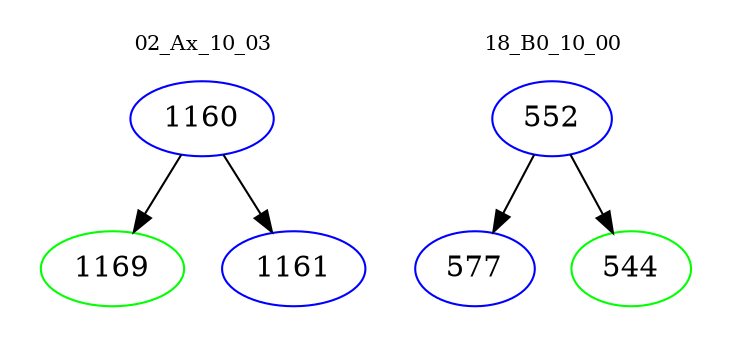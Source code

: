 digraph{
subgraph cluster_0 {
color = white
label = "02_Ax_10_03";
fontsize=10;
T0_1160 [label="1160", color="blue"]
T0_1160 -> T0_1169 [color="black"]
T0_1169 [label="1169", color="green"]
T0_1160 -> T0_1161 [color="black"]
T0_1161 [label="1161", color="blue"]
}
subgraph cluster_1 {
color = white
label = "18_B0_10_00";
fontsize=10;
T1_552 [label="552", color="blue"]
T1_552 -> T1_577 [color="black"]
T1_577 [label="577", color="blue"]
T1_552 -> T1_544 [color="black"]
T1_544 [label="544", color="green"]
}
}
